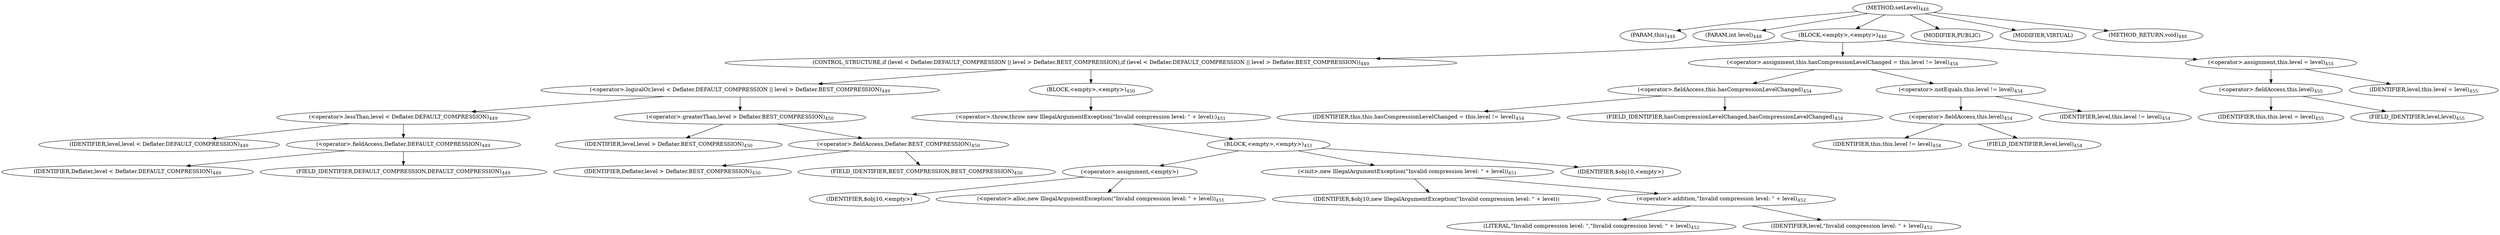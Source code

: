 digraph "setLevel" {  
"969" [label = <(METHOD,setLevel)<SUB>448</SUB>> ]
"25" [label = <(PARAM,this)<SUB>448</SUB>> ]
"970" [label = <(PARAM,int level)<SUB>448</SUB>> ]
"971" [label = <(BLOCK,&lt;empty&gt;,&lt;empty&gt;)<SUB>448</SUB>> ]
"972" [label = <(CONTROL_STRUCTURE,if (level &lt; Deflater.DEFAULT_COMPRESSION || level &gt; Deflater.BEST_COMPRESSION),if (level &lt; Deflater.DEFAULT_COMPRESSION || level &gt; Deflater.BEST_COMPRESSION))<SUB>449</SUB>> ]
"973" [label = <(&lt;operator&gt;.logicalOr,level &lt; Deflater.DEFAULT_COMPRESSION || level &gt; Deflater.BEST_COMPRESSION)<SUB>449</SUB>> ]
"974" [label = <(&lt;operator&gt;.lessThan,level &lt; Deflater.DEFAULT_COMPRESSION)<SUB>449</SUB>> ]
"975" [label = <(IDENTIFIER,level,level &lt; Deflater.DEFAULT_COMPRESSION)<SUB>449</SUB>> ]
"976" [label = <(&lt;operator&gt;.fieldAccess,Deflater.DEFAULT_COMPRESSION)<SUB>449</SUB>> ]
"977" [label = <(IDENTIFIER,Deflater,level &lt; Deflater.DEFAULT_COMPRESSION)<SUB>449</SUB>> ]
"978" [label = <(FIELD_IDENTIFIER,DEFAULT_COMPRESSION,DEFAULT_COMPRESSION)<SUB>449</SUB>> ]
"979" [label = <(&lt;operator&gt;.greaterThan,level &gt; Deflater.BEST_COMPRESSION)<SUB>450</SUB>> ]
"980" [label = <(IDENTIFIER,level,level &gt; Deflater.BEST_COMPRESSION)<SUB>450</SUB>> ]
"981" [label = <(&lt;operator&gt;.fieldAccess,Deflater.BEST_COMPRESSION)<SUB>450</SUB>> ]
"982" [label = <(IDENTIFIER,Deflater,level &gt; Deflater.BEST_COMPRESSION)<SUB>450</SUB>> ]
"983" [label = <(FIELD_IDENTIFIER,BEST_COMPRESSION,BEST_COMPRESSION)<SUB>450</SUB>> ]
"984" [label = <(BLOCK,&lt;empty&gt;,&lt;empty&gt;)<SUB>450</SUB>> ]
"985" [label = <(&lt;operator&gt;.throw,throw new IllegalArgumentException(&quot;Invalid compression level: &quot; + level);)<SUB>451</SUB>> ]
"986" [label = <(BLOCK,&lt;empty&gt;,&lt;empty&gt;)<SUB>451</SUB>> ]
"987" [label = <(&lt;operator&gt;.assignment,&lt;empty&gt;)> ]
"988" [label = <(IDENTIFIER,$obj10,&lt;empty&gt;)> ]
"989" [label = <(&lt;operator&gt;.alloc,new IllegalArgumentException(&quot;Invalid compression level: &quot; + level))<SUB>451</SUB>> ]
"990" [label = <(&lt;init&gt;,new IllegalArgumentException(&quot;Invalid compression level: &quot; + level))<SUB>451</SUB>> ]
"991" [label = <(IDENTIFIER,$obj10,new IllegalArgumentException(&quot;Invalid compression level: &quot; + level))> ]
"992" [label = <(&lt;operator&gt;.addition,&quot;Invalid compression level: &quot; + level)<SUB>452</SUB>> ]
"993" [label = <(LITERAL,&quot;Invalid compression level: &quot;,&quot;Invalid compression level: &quot; + level)<SUB>452</SUB>> ]
"994" [label = <(IDENTIFIER,level,&quot;Invalid compression level: &quot; + level)<SUB>452</SUB>> ]
"995" [label = <(IDENTIFIER,$obj10,&lt;empty&gt;)> ]
"996" [label = <(&lt;operator&gt;.assignment,this.hasCompressionLevelChanged = this.level != level)<SUB>454</SUB>> ]
"997" [label = <(&lt;operator&gt;.fieldAccess,this.hasCompressionLevelChanged)<SUB>454</SUB>> ]
"998" [label = <(IDENTIFIER,this,this.hasCompressionLevelChanged = this.level != level)<SUB>454</SUB>> ]
"999" [label = <(FIELD_IDENTIFIER,hasCompressionLevelChanged,hasCompressionLevelChanged)<SUB>454</SUB>> ]
"1000" [label = <(&lt;operator&gt;.notEquals,this.level != level)<SUB>454</SUB>> ]
"1001" [label = <(&lt;operator&gt;.fieldAccess,this.level)<SUB>454</SUB>> ]
"24" [label = <(IDENTIFIER,this,this.level != level)<SUB>454</SUB>> ]
"1002" [label = <(FIELD_IDENTIFIER,level,level)<SUB>454</SUB>> ]
"1003" [label = <(IDENTIFIER,level,this.level != level)<SUB>454</SUB>> ]
"1004" [label = <(&lt;operator&gt;.assignment,this.level = level)<SUB>455</SUB>> ]
"1005" [label = <(&lt;operator&gt;.fieldAccess,this.level)<SUB>455</SUB>> ]
"26" [label = <(IDENTIFIER,this,this.level = level)<SUB>455</SUB>> ]
"1006" [label = <(FIELD_IDENTIFIER,level,level)<SUB>455</SUB>> ]
"1007" [label = <(IDENTIFIER,level,this.level = level)<SUB>455</SUB>> ]
"1008" [label = <(MODIFIER,PUBLIC)> ]
"1009" [label = <(MODIFIER,VIRTUAL)> ]
"1010" [label = <(METHOD_RETURN,void)<SUB>448</SUB>> ]
  "969" -> "25" 
  "969" -> "970" 
  "969" -> "971" 
  "969" -> "1008" 
  "969" -> "1009" 
  "969" -> "1010" 
  "971" -> "972" 
  "971" -> "996" 
  "971" -> "1004" 
  "972" -> "973" 
  "972" -> "984" 
  "973" -> "974" 
  "973" -> "979" 
  "974" -> "975" 
  "974" -> "976" 
  "976" -> "977" 
  "976" -> "978" 
  "979" -> "980" 
  "979" -> "981" 
  "981" -> "982" 
  "981" -> "983" 
  "984" -> "985" 
  "985" -> "986" 
  "986" -> "987" 
  "986" -> "990" 
  "986" -> "995" 
  "987" -> "988" 
  "987" -> "989" 
  "990" -> "991" 
  "990" -> "992" 
  "992" -> "993" 
  "992" -> "994" 
  "996" -> "997" 
  "996" -> "1000" 
  "997" -> "998" 
  "997" -> "999" 
  "1000" -> "1001" 
  "1000" -> "1003" 
  "1001" -> "24" 
  "1001" -> "1002" 
  "1004" -> "1005" 
  "1004" -> "1007" 
  "1005" -> "26" 
  "1005" -> "1006" 
}
